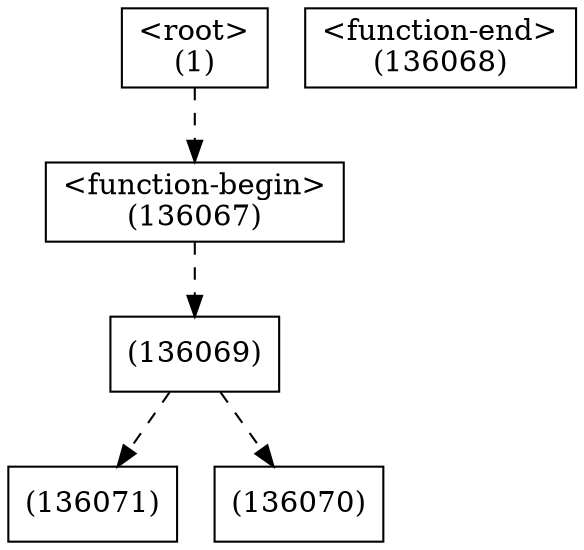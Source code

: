 digraph graphname {
n136071 [shape=box,label="(136071)"];
n136069 -> n136071[style="dashed"];
n136070 [shape=box,label="(136070)"];
n136069 -> n136070[style="dashed"];
n136069 [shape=box,label="(136069)"];
n136067 -> n136069[style="dashed"];
n136068 [shape=box,label="<function-end>
(136068)"];
n136067 [shape=box,label="<function-begin>
(136067)"];
n1 -> n136067[style="dashed"];
n1 [shape=box,label="<root>
(1)"];
}
